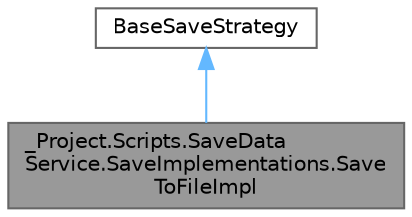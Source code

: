 digraph "_Project.Scripts.SaveDataService.SaveImplementations.SaveToFileImpl"
{
 // LATEX_PDF_SIZE
  bgcolor="transparent";
  edge [fontname=Helvetica,fontsize=10,labelfontname=Helvetica,labelfontsize=10];
  node [fontname=Helvetica,fontsize=10,shape=box,height=0.2,width=0.4];
  Node1 [id="Node000001",label="_Project.Scripts.SaveData\lService.SaveImplementations.Save\lToFileImpl",height=0.2,width=0.4,color="gray40", fillcolor="grey60", style="filled", fontcolor="black",tooltip="Класс, отвечающий за сохранение данных в файл (Альтернативный способ сохранения)"];
  Node2 -> Node1 [id="edge1_Node000001_Node000002",dir="back",color="steelblue1",style="solid",tooltip=" "];
  Node2 [id="Node000002",label="BaseSaveStrategy",height=0.2,width=0.4,color="gray40", fillcolor="white", style="filled",URL="$class___project_1_1_scripts_1_1_save_data_service_1_1_base_save_strategy.html",tooltip="Класс, отвечающий за алгоритм сохранения данных"];
}

